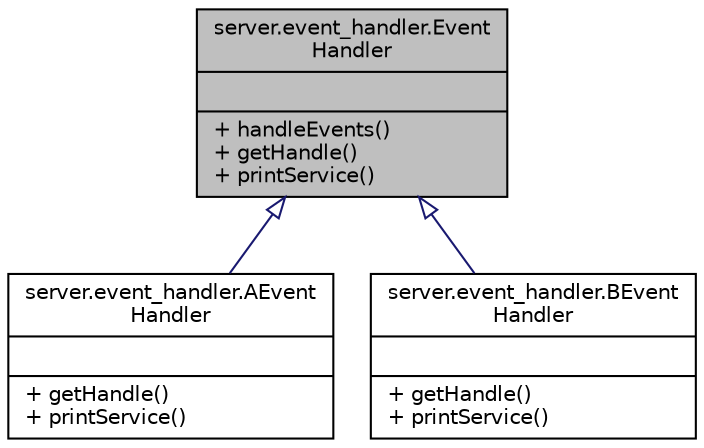 digraph "server.event_handler.EventHandler"
{
  edge [fontname="Helvetica",fontsize="10",labelfontname="Helvetica",labelfontsize="10"];
  node [fontname="Helvetica",fontsize="10",shape=record];
  Node1 [label="{server.event_handler.Event\lHandler\n||+ handleEvents()\l+ getHandle()\l+ printService()\l}",height=0.2,width=0.4,color="black", fillcolor="grey75", style="filled" fontcolor="black"];
  Node1 -> Node2 [dir="back",color="midnightblue",fontsize="10",style="solid",arrowtail="onormal",fontname="Helvetica"];
  Node2 [label="{server.event_handler.AEvent\lHandler\n||+ getHandle()\l+ printService()\l}",height=0.2,width=0.4,color="black", fillcolor="white", style="filled",URL="$classserver_1_1event__handler_1_1_a_event_handler.html"];
  Node1 -> Node3 [dir="back",color="midnightblue",fontsize="10",style="solid",arrowtail="onormal",fontname="Helvetica"];
  Node3 [label="{server.event_handler.BEvent\lHandler\n||+ getHandle()\l+ printService()\l}",height=0.2,width=0.4,color="black", fillcolor="white", style="filled",URL="$classserver_1_1event__handler_1_1_b_event_handler.html"];
}

